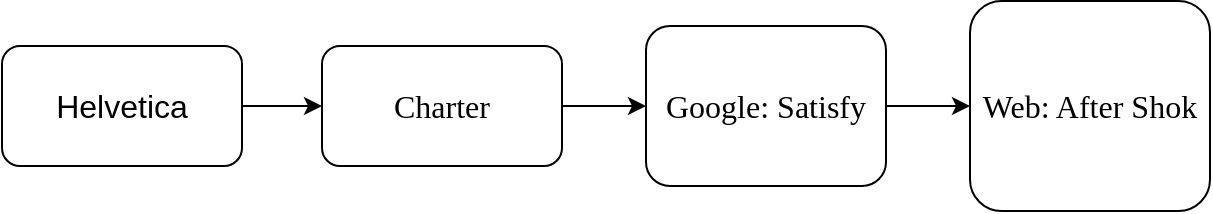 <mxfile version="12.3.0" type="device" pages="1"><diagram id="MkKfSof-NIRB2iJdhk0F" name="Page-1"><mxGraphModel dx="1416" dy="1105" grid="1" gridSize="10" guides="1" tooltips="1" connect="1" arrows="1" fold="1" page="1" pageScale="1" pageWidth="1169" pageHeight="827" math="0" shadow="0" extFonts="Satisfy^https://fonts.googleapis.com/css?family=Satisfy|After Shok^proxy?url=http%3A%2F%2Flearnedwords.com%2FAfter_Shok-webfont.woff"><root><mxCell id="0"/><mxCell id="1" parent="0"/><mxCell id="fN4dQzZijMIQA18cRJxk-4" value="" style="edgeStyle=orthogonalEdgeStyle;rounded=0;orthogonalLoop=1;jettySize=auto;html=1;fontSize=16;" edge="1" parent="1" source="fN4dQzZijMIQA18cRJxk-2" target="fN4dQzZijMIQA18cRJxk-3"><mxGeometry relative="1" as="geometry"/></mxCell><mxCell id="fN4dQzZijMIQA18cRJxk-2" value="Helvetica" style="rounded=1;whiteSpace=wrap;html=1;fontSize=16;" vertex="1" parent="1"><mxGeometry x="40" y="80" width="120" height="60" as="geometry"/></mxCell><mxCell id="fN4dQzZijMIQA18cRJxk-6" value="" style="edgeStyle=orthogonalEdgeStyle;rounded=0;orthogonalLoop=1;jettySize=auto;html=1;fontSize=16;" edge="1" parent="1" source="fN4dQzZijMIQA18cRJxk-3" target="fN4dQzZijMIQA18cRJxk-5"><mxGeometry relative="1" as="geometry"/></mxCell><mxCell id="fN4dQzZijMIQA18cRJxk-3" value="Charter" style="rounded=1;whiteSpace=wrap;html=1;fontSize=16;fontFamily=Charter;" vertex="1" parent="1"><mxGeometry x="200" y="80" width="120" height="60" as="geometry"/></mxCell><mxCell id="fN4dQzZijMIQA18cRJxk-8" value="" style="edgeStyle=orthogonalEdgeStyle;rounded=0;orthogonalLoop=1;jettySize=auto;html=1;fontFamily=Helvetica;fontSize=16;" edge="1" parent="1" source="fN4dQzZijMIQA18cRJxk-5" target="fN4dQzZijMIQA18cRJxk-7"><mxGeometry relative="1" as="geometry"/></mxCell><mxCell id="fN4dQzZijMIQA18cRJxk-5" value="Google: Satisfy" style="rounded=1;whiteSpace=wrap;html=1;fontSize=16;fontFamily=Satisfy;FType=g;" vertex="1" parent="1"><mxGeometry x="362" y="70" width="120" height="80" as="geometry"/></mxCell><mxCell id="fN4dQzZijMIQA18cRJxk-7" value="Web: After Shok" style="rounded=1;whiteSpace=wrap;html=1;fontSize=16;fontFamily=After Shok;FType=w;" vertex="1" parent="1"><mxGeometry x="524" y="57.5" width="120" height="105" as="geometry"/></mxCell></root></mxGraphModel></diagram></mxfile>